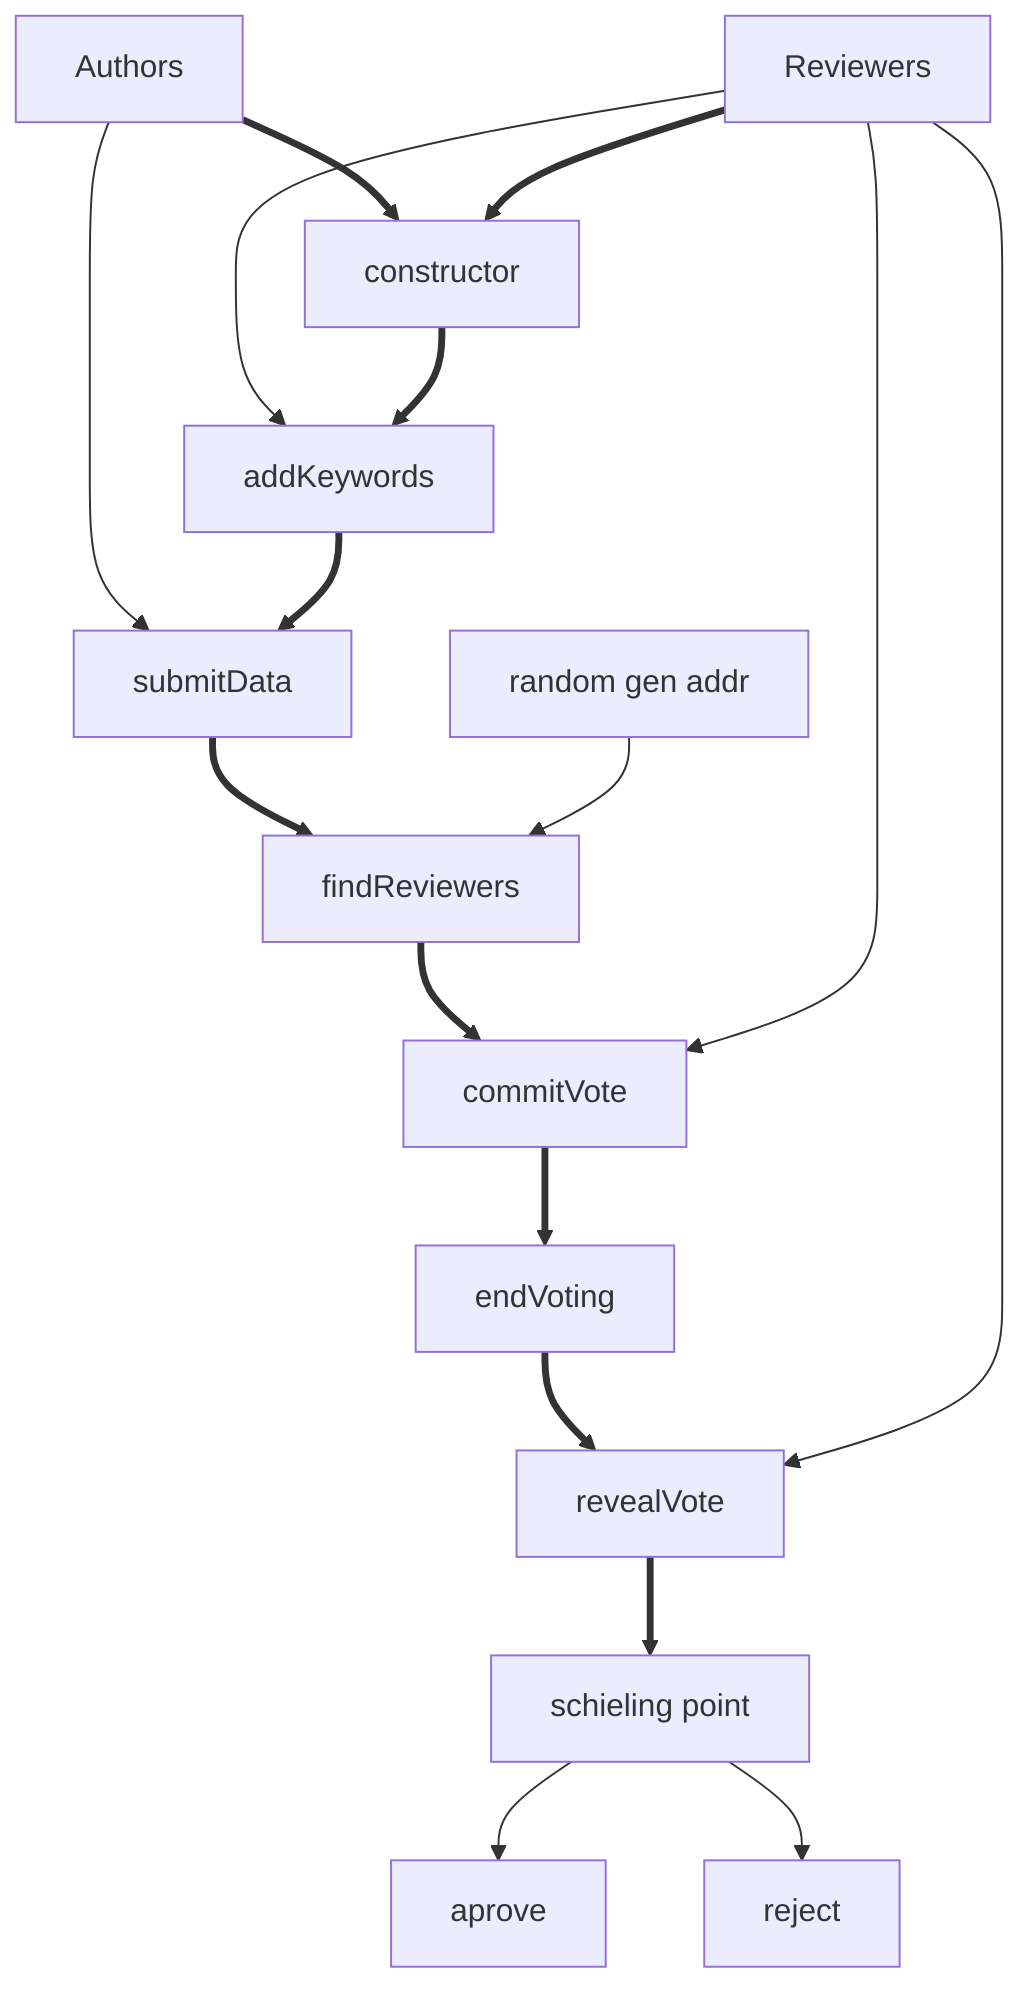 graph TD
a["Authors"] ==> c["constructor"]
r["Reviewers"] ==> c


r --> ak["addKeywords"]
c ==> ak

a --> sd["submitData"]
ak ==> sd

sd ==> f["findReviewers"]
ra["random gen addr"] --> f
f ==> cv["commitVote"]
r --> cv
cv ==> ev["endVoting"]
ev ==> rv["revealVote"]
r --> rv
rv ==> sp["schieling point"]
sp --> aprove
sp --> reject